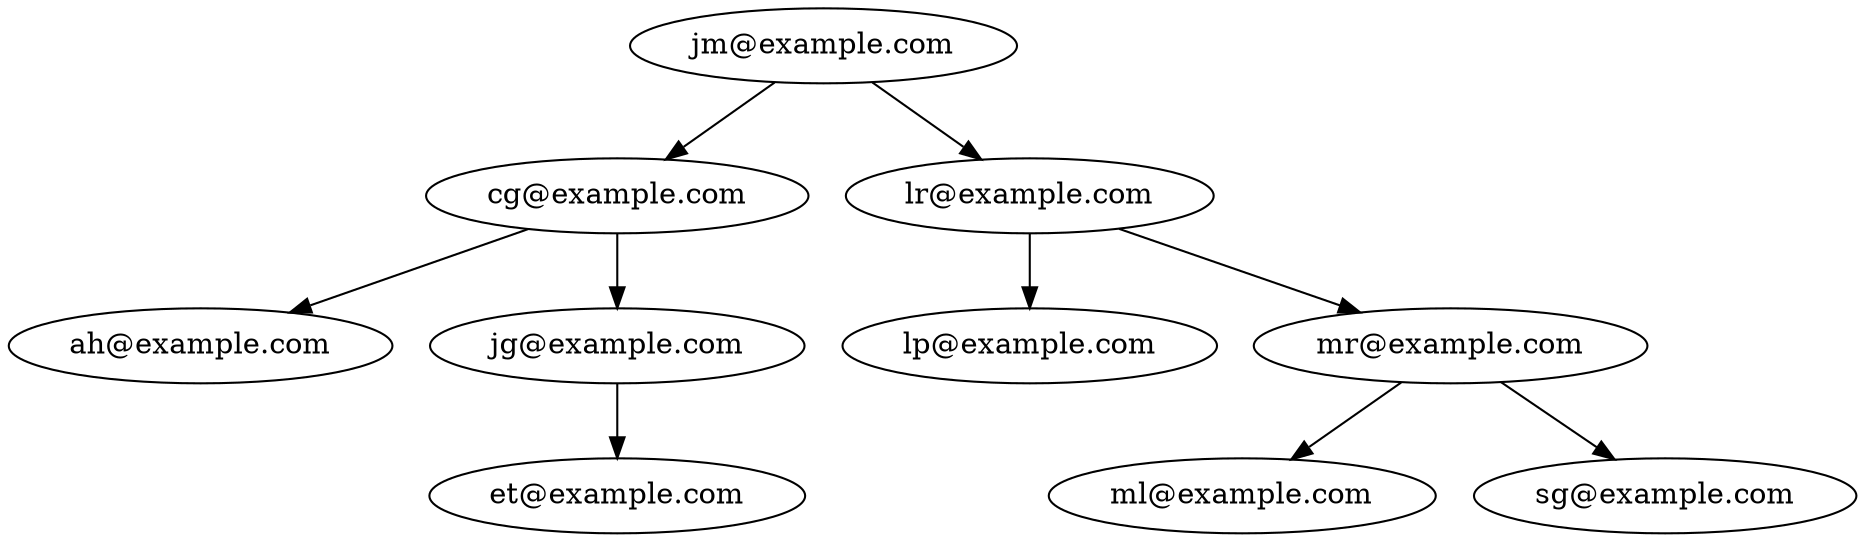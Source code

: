 digraph G {
Nodo0x21d55a50690[label = "jm@example.com"];
Nodo0x21d55a50690->Nodo0x21d55a50630;
Nodo0x21d55a50690->Nodo0x21d52b1e450;
Nodo0x21d55a50630[label = "cg@example.com"];
Nodo0x21d55a50630->Nodo0x21d55a51ce0;
Nodo0x21d55a50630->Nodo0x21d55ac3950;
Nodo0x21d55a51ce0[label = "ah@example.com"];
Nodo0x21d55ac3950[label = "jg@example.com"];
Nodo0x21d55ac3950->Nodo0x21d55ac39b0;
Nodo0x21d55ac39b0[label = "et@example.com"];
Nodo0x21d52b1e450[label = "lr@example.com"];
Nodo0x21d52b1e450->Nodo0x21d52b1deb0;
Nodo0x21d52b1e450->Nodo0x21d52a503e0;
Nodo0x21d52b1deb0[label = "lp@example.com"];
Nodo0x21d52a503e0[label = "mr@example.com"];
Nodo0x21d52a503e0->Nodo0x21d55a50660;
Nodo0x21d52a503e0->Nodo0x21d52a50440;
Nodo0x21d55a50660[label = "ml@example.com"];
Nodo0x21d52a50440[label = "sg@example.com"];
}
